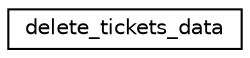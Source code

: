 digraph "Graphical Class Hierarchy"
{
  edge [fontname="Helvetica",fontsize="10",labelfontname="Helvetica",labelfontsize="10"];
  node [fontname="Helvetica",fontsize="10",shape=record];
  rankdir="LR";
  Node1 [label="delete_tickets_data",height=0.2,width=0.4,color="black", fillcolor="white", style="filled",URL="$structdelete__tickets__data.html"];
}
